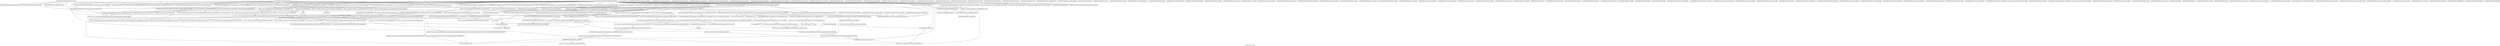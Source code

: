 digraph "Call graph: fix_ave_atom.ll" {
	label="Call graph: fix_ave_atom.ll";

	Node0x559a9f5ec830 [shape=record,label="{_ZN9LAMMPS_NS10FixAveAtomC2EPNS_6LAMMPSEiPPc}"];
	Node0x559a9f5ec830 -> Node0x559a9f5e7a50;
	Node0x559a9f5ec830 -> Node0x559a9f5e0750;
	Node0x559a9f5ec830 -> Node0x559a9f5ddf90;
	Node0x559a9f5ec830 -> Node0x559a9f53dee0;
	Node0x559a9f5ec830 -> Node0x559a9f550ae0;
	Node0x559a9f5ec830 -> Node0x559a9f54fc90;
	Node0x559a9f5ec830 -> Node0x559a9f6523b0;
	Node0x559a9f5ec830 -> Node0x559a9f62e0c0;
	Node0x559a9f5ec830 -> Node0x559a9f602040;
	Node0x559a9f5ec830 -> Node0x559a9f54cdb0;
	Node0x559a9f5ec830 -> Node0x559a9f54b4b0;
	Node0x559a9f5ec830 -> Node0x559a9f55cfb0;
	Node0x559a9f5ec830 -> Node0x559a9f5487b0;
	Node0x559a9f5ec830 -> Node0x559a9f545140;
	Node0x559a9f5ec830 -> Node0x559a9f54db60;
	Node0x559a9f5ec830 -> Node0x559a9f5a03c0;
	Node0x559a9f5ec830 -> Node0x559a9f52ccc0;
	Node0x559a9f5ec830 -> Node0x559a9f55dff0;
	Node0x559a9f5ec830 -> Node0x559a9f5b3120;
	Node0x559a9f5ec830 -> Node0x559a9f5ea430;
	Node0x559a9f5ec830 -> Node0x559a9f5d66c0;
	Node0x559a9f5ec830 -> Node0x559a9f632690;
	Node0x559a9f5ec830 -> Node0x559a9f52b730;
	Node0x559a9f5ec830 -> Node0x559a9f52e650;
	Node0x559a9f5ec830 -> Node0x559a9f52c820;
	Node0x559a9f5ec830 -> Node0x559a9f52cc30;
	Node0x559a9f5ec830 -> Node0x559a9f529a30;
	Node0x559a9f5ec830 -> Node0x559a9f52e200;
	Node0x559a9f5ec830 -> Node0x559a9f52e290;
	Node0x559a9f5ec830 -> Node0x559a9f4eb2d0;
	Node0x559a9f5ec830 -> Node0x559a9f5e07d0;
	Node0x559a9f5ec830 -> Node0x559a9f5e7ad0;
	Node0x559a9f5ec830 -> Node0x559a9f63ea50;
	Node0x559a9f5ec830 -> Node0x559a9f52b7a0;
	Node0x559a9f5ec830 -> Node0x559a9f5db850;
	Node0x559a9f5ec830 -> Node0x559a9f562280;
	Node0x559a9f5ec830 -> Node0x559a9f52e6e0;
	Node0x559a9f5ec830 -> Node0x559a9f52c530;
	Node0x559a9f5ec830 -> Node0x559a9f5fb2c0;
	Node0x559a9f5ec830 -> Node0x559a9f5a0330;
	Node0x559a9f5ec830 -> Node0x559a9f52c4c0;
	Node0x559a9f5ec830 -> Node0x559a9f5d6630;
	Node0x559a9f5ec830 -> Node0x559a9f5fb560;
	Node0x559a9f5ec830 -> Node0x559a9f52c360;
	Node0x559a9f632690 [shape=record,label="{_ZNSt7__cxx1112basic_stringIcSt11char_traitsIcESaIcEEaSEPKc}"];
	Node0x559a9f52b730 [shape=record,label="{strcmp}"];
	Node0x559a9f52b7a0 [shape=record,label="{_ZN9LAMMPS_NS7ArgInfoC1ERKNSt7__cxx1112basic_stringIcSt11char_traitsIcESaIcEEEi}"];
	Node0x559a9f52e6e0 [shape=record,label="{_ZNK9LAMMPS_NS7ArgInfo8get_typeEv}"];
	Node0x559a9f52c530 [shape=record,label="{_ZNK9LAMMPS_NS7ArgInfo10get_index1Ev}"];
	Node0x559a9f5fb2c0 [shape=record,label="{_ZNK9LAMMPS_NS7ArgInfo8get_nameEv}"];
	Node0x559a9f5fb2c0 -> Node0x559a9f52c820;
	Node0x559a9f52c4c0 [shape=record,label="{_ZNK9LAMMPS_NS7ArgInfo7get_dimEv}"];
	Node0x559a9f52c360 [shape=record,label="{_ZN9LAMMPS_NS5Error3allIJRPcEEEvRKNSt7__cxx1112basic_stringIcSt11char_traitsIcESaIcEEEiSB_DpOT_}"];
	Node0x559a9f52c360 -> Node0x559a9f567ca0;
	Node0x559a9f52c360 -> Node0x559a9f5693e0;
	Node0x559a9f52c360 -> Node0x559a9f56a590;
	Node0x559a9f5e7a50 [shape=record,label="{_ZN9LAMMPS_NS3FixC2EPNS_6LAMMPSEiPPc}"];
	Node0x559a9f5e0750 [shape=record,label="{_ZNSt6vectorIN9LAMMPS_NS10FixAveAtom7value_tESaIS2_EEC2Ev}"];
	Node0x559a9f5e0750 -> Node0x559a9f552a90;
	Node0x559a9f6523b0 [shape=record,label="{_ZN9LAMMPS_NS5utils16missing_cmd_argsERKNSt7__cxx1112basic_stringIcSt11char_traitsIcESaIcEEEiS8_PNS_5ErrorE}"];
	Node0x559a9f5ddf90 [shape=record,label="{_ZNSaIcEC1Ev}"];
	Node0x559a9f58eff0 [shape=record,label="{_ZdlPv}"];
	Node0x559a9f53dee0 [shape=record,label="{_ZNSt7__cxx1112basic_stringIcSt11char_traitsIcESaIcEEC2IS3_EEPKcRKS3_}"];
	Node0x559a9f53dee0 -> Node0x559a9f555ff0;
	Node0x559a9f53dee0 -> Node0x559a9f558080;
	Node0x559a9f53dee0 -> Node0x559a9f55a000;
	Node0x559a9f53dee0 -> Node0x559a9f55b630;
	Node0x559a9f53dee0 -> Node0x559a9f55d550;
	Node0x559a9f55e6d0 [shape=record,label="{__gxx_personality_v0}"];
	Node0x559a9f62e0c0 [shape=record,label="{_ZNSt7__cxx1112basic_stringIcSt11char_traitsIcESaIcEED1Ev}"];
	Node0x559a9f602040 [shape=record,label="{_ZNSaIcED1Ev}"];
	Node0x559a9f5a03c0 [shape=record,label="{_ZN9LAMMPS_NS5utils8inumericEPKciS2_bPNS_6LAMMPSE}"];
	Node0x559a9f5b3120 [shape=record,label="{_ZN9LAMMPS_NS5utils11expand_argsEPKciiPPciRS4_PNS_6LAMMPSE}"];
	Node0x559a9f5ea430 [shape=record,label="{_ZNSt6vectorIN9LAMMPS_NS10FixAveAtom7value_tESaIS2_EE5clearEv}"];
	Node0x559a9f5ea430 -> Node0x559a9f561620;
	Node0x559a9f5d66c0 [shape=record,label="{_ZN9LAMMPS_NS10FixAveAtom7value_tC2Ev}"];
	Node0x559a9f5d66c0 -> Node0x559a9f563310;
	Node0x559a9f59b080 [shape=record,label="{_ZN9LAMMPS_NS10FixAveAtom12memory_usageEv}"];
	Node0x559a9f59b080 -> Node0x559a9f55cfb0;
	Node0x559a9f57c6c0 [shape=record,label="{_ZN9LAMMPS_NS6Memory4growIdEEPPT_RS4_iiPKc}"];
	Node0x559a9f57c6c0 -> Node0x559a9f59b840;
	Node0x559a9f57c6c0 -> Node0x559a9f59c5f0;
	Node0x559a9f596eb0 [shape=record,label="{_ZN9LAMMPS_NS6Modify17clearstep_computeEv}"];
	Node0x559a9f5979f0 [shape=record,label="{_ZN9LAMMPS_NS8Variable12compute_atomEiiPdii}"];
	Node0x559a9f598a80 [shape=record,label="{_ZN9LAMMPS_NS6Modify15addstep_computeEl}"];
	Node0x559a9f5fb560 [shape=record,label="{_ZN9LAMMPS_NS7ArgInfoD2Ev}"];
	Node0x559a9f5fb560 -> Node0x559a9f62e0c0;
	Node0x559a9f5d6630 [shape=record,label="{_ZNSt6vectorIN9LAMMPS_NS10FixAveAtom7value_tESaIS2_EE9push_backERKS2_}"];
	Node0x559a9f5d6630 -> Node0x559a9f56b900;
	Node0x559a9f5d6630 -> Node0x559a9f4eb2d0;
	Node0x559a9f5d6630 -> Node0x559a9f56c370;
	Node0x559a9f5a0330 [shape=record,label="{_ZN9LAMMPS_NS10FixAveAtom7value_tD2Ev}"];
	Node0x559a9f5a0330 -> Node0x559a9f62e0c0;
	Node0x559a9f56c370 [shape=record,label="{_ZNSt6vectorIN9LAMMPS_NS10FixAveAtom7value_tESaIS2_EE17_M_realloc_insertIJRKS2_EEEvN9__gnu_cxx17__normal_iteratorIPS2_S4_EEDpOT_}"];
	Node0x559a9f56c370 -> Node0x559a9f676280;
	Node0x559a9f56c370 -> Node0x559a9f5e07d0;
	Node0x559a9f56c370 -> Node0x559a9f676330;
	Node0x559a9f56c370 -> Node0x559a9f676460;
	Node0x559a9f56c370 -> Node0x559a9f56b900;
	Node0x559a9f56c370 -> Node0x559a9f573320;
	Node0x559a9f56c370 -> Node0x559a9f57e2a0;
	Node0x559a9f56c370 -> Node0x559a9f6764e0;
	Node0x559a9f56c370 -> Node0x559a9f583c80;
	Node0x559a9f56c370 -> Node0x559a9f63d4d0;
	Node0x559a9f56c370 -> Node0x559a9f6759a0;
	Node0x559a9f56c370 -> Node0x559a9f5892f0;
	Node0x559a9f56c370 -> Node0x559a9f6767f0;
	Node0x559a9f56c370 -> Node0x559a9f675a20;
	Node0x559a9f56c370 -> Node0x559a9f580b70;
	Node0x559a9f562280 [shape=record,label="{_ZdaPv}"];
	Node0x559a9f5db850 [shape=record,label="{_ZN9LAMMPS_NS6Memory5sfreeEPv}"];
	Node0x559a9f63ea50 [shape=record,label="{_ZN9LAMMPS_NS5Error3allIJRiEEEvRKNSt7__cxx1112basic_stringIcSt11char_traitsIcESaIcEEEiSA_DpOT_}"];
	Node0x559a9f63ea50 -> Node0x559a9f567ca0;
	Node0x559a9f63ea50 -> Node0x559a9f56f930;
	Node0x559a9f63ea50 -> Node0x559a9f56a590;
	Node0x559a9f5e7ad0 [shape=record,label="{_ZN9LAMMPS_NS5Error3allERKNSt7__cxx1112basic_stringIcSt11char_traitsIcESaIcEEEiS8_}"];
	Node0x559a9f5e07d0 [shape=record,label="{_ZNSt6vectorIN9LAMMPS_NS10FixAveAtom7value_tESaIS2_EE5beginEv}"];
	Node0x559a9f5e07d0 -> Node0x559a9f5710a0;
	Node0x559a9f4eb2d0 [shape=record,label="{_ZNSt6vectorIN9LAMMPS_NS10FixAveAtom7value_tESaIS2_EE3endEv}"];
	Node0x559a9f4eb2d0 -> Node0x559a9f5710a0;
	Node0x559a9f52e290 [shape=record,label="{_ZN9__gnu_cxxneIPN9LAMMPS_NS10FixAveAtom7value_tESt6vectorIS3_SaIS3_EEEEbRKNS_17__normal_iteratorIT_T0_EESD_}"];
	Node0x559a9f52e290 -> Node0x559a9f573320;
	Node0x559a9f52e200 [shape=record,label="{_ZNK9__gnu_cxx17__normal_iteratorIPN9LAMMPS_NS10FixAveAtom7value_tESt6vectorIS3_SaIS3_EEEdeEv}"];
	Node0x559a9f529a30 [shape=record,label="{_ZNK9LAMMPS_NS6Modify17get_compute_by_idERKNSt7__cxx1112basic_stringIcSt11char_traitsIcESaIcEEE}"];
	Node0x559a9f52ccc0 [shape=record,label="{_ZN9LAMMPS_NS5Error3allIJRNSt7__cxx1112basic_stringIcSt11char_traitsIcESaIcEEEEEEvRKS7_iSA_DpOT_}"];
	Node0x559a9f52ccc0 -> Node0x559a9f567ca0;
	Node0x559a9f52ccc0 -> Node0x559a9f577be0;
	Node0x559a9f52ccc0 -> Node0x559a9f56a590;
	Node0x559a9f52cc30 [shape=record,label="{_ZNK9LAMMPS_NS6Modify13get_fix_by_idERKNSt7__cxx1112basic_stringIcSt11char_traitsIcESaIcEEE}"];
	Node0x559a9f52e650 [shape=record,label="{_ZN9LAMMPS_NS8Variable4findEPKc}"];
	Node0x559a9f52c820 [shape=record,label="{_ZNKSt7__cxx1112basic_stringIcSt11char_traitsIcESaIcEE5c_strEv}"];
	Node0x559a9f55dff0 [shape=record,label="{_ZN9LAMMPS_NS8Variable9atomstyleEi}"];
	Node0x559a9f54db60 [shape=record,label="{_ZN9__gnu_cxx17__normal_iteratorIPN9LAMMPS_NS10FixAveAtom7value_tESt6vectorIS3_SaIS3_EEEppEv}"];
	Node0x559a9f55cfb0 [shape=record,label="{_ZNKSt6vectorIN9LAMMPS_NS10FixAveAtom7value_tESaIS2_EE4sizeEv}"];
	Node0x559a9f545140 [shape=record,label="{_ZN9LAMMPS_NS10FixAveAtom11grow_arraysEi}"];
	Node0x559a9f545140 -> Node0x559a9f55cfb0;
	Node0x559a9f545140 -> Node0x559a9f57c6c0;
	Node0x559a9f5487b0 [shape=record,label="{_ZN9LAMMPS_NS4Atom12add_callbackEi}"];
	Node0x559a9f54b4b0 [shape=record,label="{_ZN9LAMMPS_NS10FixAveAtom9nextvalidEv}"];
	Node0x559a9f54cdb0 [shape=record,label="{_ZN9LAMMPS_NS6Modify19addstep_compute_allEl}"];
	Node0x559a9f54fc90 [shape=record,label="{_ZNSt6vectorIN9LAMMPS_NS10FixAveAtom7value_tESaIS2_EED2Ev}"];
	Node0x559a9f54fc90 -> Node0x559a9f57e2a0;
	Node0x559a9f54fc90 -> Node0x559a9f580b70;
	Node0x559a9f54fc90 -> Node0x559a9f581f50;
	Node0x559a9f54fc90 -> Node0x559a9f583c80;
	Node0x559a9f550ae0 [shape=record,label="{_ZN9LAMMPS_NS3FixD2Ev}"];
	Node0x559a9f584450 [shape=record,label="{_ZN9LAMMPS_NS10FixAveAtomD2Ev}"];
	Node0x559a9f584450 -> Node0x559a9f5863b0;
	Node0x559a9f584450 -> Node0x559a9f587b60;
	Node0x559a9f584450 -> Node0x559a9f54fc90;
	Node0x559a9f584450 -> Node0x559a9f550ae0;
	Node0x559a9f584450 -> Node0x559a9f583c80;
	Node0x559a9f5863b0 [shape=record,label="{_ZN9LAMMPS_NS4Atom15delete_callbackEPKci}"];
	Node0x559a9f583c80 [shape=record,label="{__clang_call_terminate}"];
	Node0x559a9f583c80 -> Node0x559a9f5892f0;
	Node0x559a9f583c80 -> Node0x559a9f58ba70;
	Node0x559a9f5892f0 [shape=record,label="{__cxa_begin_catch}"];
	Node0x559a9f58ba70 [shape=record,label="{_ZSt9terminatev}"];
	Node0x559a9f587b60 [shape=record,label="{_ZN9LAMMPS_NS6Memory7destroyIdEEvRPPT_}"];
	Node0x559a9f587b60 -> Node0x559a9f5db850;
	Node0x559a9f58e7b0 [shape=record,label="{_ZN9LAMMPS_NS10FixAveAtomD0Ev}"];
	Node0x559a9f58e7b0 -> Node0x559a9f58eff0;
	Node0x559a9f62e330 [shape=record,label="{_ZN9LAMMPS_NS3Fix23write_data_section_sizeEiRiS1_}"];
	Node0x559a9f591150 [shape=record,label="{_ZN9LAMMPS_NS10FixAveAtom7setmaskEv}"];
	Node0x559a9f591990 [shape=record,label="{_ZN9LAMMPS_NS10FixAveAtom4initEv}"];
	Node0x559a9f591990 -> Node0x559a9f5e07d0;
	Node0x559a9f591990 -> Node0x559a9f4eb2d0;
	Node0x559a9f591990 -> Node0x559a9f52e290;
	Node0x559a9f591990 -> Node0x559a9f52e200;
	Node0x559a9f591990 -> Node0x559a9f529a30;
	Node0x559a9f591990 -> Node0x559a9f5ddf90;
	Node0x559a9f591990 -> Node0x559a9f53dee0;
	Node0x559a9f591990 -> Node0x559a9f54cdb0;
	Node0x559a9f591990 -> Node0x559a9f54b4b0;
	Node0x559a9f591990 -> Node0x559a9f52ccc0;
	Node0x559a9f591990 -> Node0x559a9f62e0c0;
	Node0x559a9f591990 -> Node0x559a9f602040;
	Node0x559a9f591990 -> Node0x559a9f54db60;
	Node0x559a9f591990 -> Node0x559a9f52e650;
	Node0x559a9f591990 -> Node0x559a9f52c820;
	Node0x559a9f591990 -> Node0x559a9f52cc30;
	Node0x559a9f593e10 [shape=record,label="{_ZN9LAMMPS_NS10FixAveAtom5setupEi}"];
	Node0x559a9f594d90 [shape=record,label="{_ZN9LAMMPS_NS10FixAveAtom11end_of_stepEv}"];
	Node0x559a9f594d90 -> Node0x559a9f55cfb0;
	Node0x559a9f594d90 -> Node0x559a9f596eb0;
	Node0x559a9f594d90 -> Node0x559a9f5e07d0;
	Node0x559a9f594d90 -> Node0x559a9f4eb2d0;
	Node0x559a9f594d90 -> Node0x559a9f52e290;
	Node0x559a9f594d90 -> Node0x559a9f52e200;
	Node0x559a9f594d90 -> Node0x559a9f598a80;
	Node0x559a9f594d90 -> Node0x559a9f5979f0;
	Node0x559a9f594d90 -> Node0x559a9f54db60;
	Node0x559a9f5710a0 [shape=record,label="{_ZN9__gnu_cxx17__normal_iteratorIPN9LAMMPS_NS10FixAveAtom7value_tESt6vectorIS3_SaIS3_EEEC2ERKS4_}"];
	Node0x559a9f577be0 [shape=record,label="{_ZN3fmt6v9_lmp16make_format_argsINS0_20basic_format_contextINS0_8appenderEcEEJRNSt7__cxx1112basic_stringIcSt11char_traitsIcESaIcEEEEEENS0_16format_arg_storeIT_JDpNSt9remove_cvINSt16remove_referenceIT0_E4typeEE4typeEEEEDpOSG_}"];
	Node0x559a9f577be0 -> Node0x559a9f65af90;
	Node0x559a9f577be0 -> Node0x559a9f6760f0;
	Node0x559a9f577be0 -> Node0x559a9f65da70;
	Node0x559a9f577be0 -> Node0x559a9f5a9190;
	Node0x559a9f65af90 [shape=record,label="{_ZN3fmt6v9_lmp6detail14to_string_viewIcSt11char_traitsIcESaIcEEENS0_17basic_string_viewIT_EERKNSt7__cxx1112basic_stringIS7_T0_T1_EE}"];
	Node0x559a9f65af90 -> Node0x559a9f567ca0;
	Node0x559a9f65da70 [shape=record,label="{_ZNK3fmt6v9_lmp17basic_string_viewIcE4dataEv}"];
	Node0x559a9f5a9190 [shape=record,label="{_ZNK3fmt6v9_lmp17basic_string_viewIcE4sizeEv}"];
	Node0x559a9f59b840 [shape=record,label="{_ZN9LAMMPS_NS6Memory6createIdEEPPT_RS4_iiPKc}"];
	Node0x559a9f59b840 -> Node0x559a9f599ac0;
	Node0x559a9f59c5f0 [shape=record,label="{_ZN9LAMMPS_NS6Memory8sreallocEPvlPKc}"];
	Node0x559a9f599ac0 [shape=record,label="{_ZN9LAMMPS_NS6Memory7smallocElPKc}"];
	Node0x559a9f59dc30 [shape=record,label="{_ZN9LAMMPS_NS10FixAveAtom11copy_arraysEiii}"];
	Node0x559a9f59dc30 -> Node0x559a9f55cfb0;
	Node0x559a9f5a1500 [shape=record,label="{_ZN9LAMMPS_NS10FixAveAtom13pack_exchangeEiPd}"];
	Node0x559a9f5a1500 -> Node0x559a9f55cfb0;
	Node0x559a9f5a1ee0 [shape=record,label="{_ZN9LAMMPS_NS10FixAveAtom15unpack_exchangeEiPd}"];
	Node0x559a9f5a1ee0 -> Node0x559a9f55cfb0;
	Node0x559a9f552260 [shape=record,label="{_ZN9LAMMPS_NS3Fix16post_constructorEv}"];
	Node0x559a9f635230 [shape=record,label="{_ZN9LAMMPS_NS3Fix9init_listEiPNS_9NeighListE}"];
	Node0x559a9f5a5ff0 [shape=record,label="{_ZN9LAMMPS_NS3Fix18setup_pre_exchangeEv}"];
	Node0x559a9f5a82f0 [shape=record,label="{_ZN9LAMMPS_NS3Fix18setup_pre_neighborEv}"];
	Node0x559a9f5aa8b0 [shape=record,label="{_ZN9LAMMPS_NS3Fix19setup_post_neighborEv}"];
	Node0x559a9f561c60 [shape=record,label="{_ZN9LAMMPS_NS3Fix15setup_pre_forceEi}"];
	Node0x559a9f64a690 [shape=record,label="{_ZN9LAMMPS_NS3Fix17setup_pre_reverseEii}"];
	Node0x559a9f5af380 [shape=record,label="{_ZN9LAMMPS_NS3Fix9min_setupEi}"];
	Node0x559a9f5b08f0 [shape=record,label="{_ZN9LAMMPS_NS3Fix17initial_integrateEi}"];
	Node0x559a9f570bd0 [shape=record,label="{_ZN9LAMMPS_NS3Fix14post_integrateEv}"];
	Node0x559a9f570fb0 [shape=record,label="{_ZN9LAMMPS_NS3Fix12pre_exchangeEv}"];
	Node0x559a9f5b3670 [shape=record,label="{_ZN9LAMMPS_NS3Fix12pre_neighborEv}"];
	Node0x559a9f5b3da0 [shape=record,label="{_ZN9LAMMPS_NS3Fix13post_neighborEv}"];
	Node0x559a9f63c240 [shape=record,label="{_ZN9LAMMPS_NS3Fix9pre_forceEi}"];
	Node0x559a9f5b5e70 [shape=record,label="{_ZN9LAMMPS_NS3Fix11pre_reverseEii}"];
	Node0x559a9f5b77b0 [shape=record,label="{_ZN9LAMMPS_NS3Fix10post_forceEi}"];
	Node0x559a9f5b7830 [shape=record,label="{_ZN9LAMMPS_NS3Fix15final_integrateEv}"];
	Node0x559a9f5b8be0 [shape=record,label="{_ZN9LAMMPS_NS3Fix15fused_integrateEi}"];
	Node0x559a9f5ba870 [shape=record,label="{_ZN9LAMMPS_NS3Fix8post_runEv}"];
	Node0x559a9f5be170 [shape=record,label="{_ZN9LAMMPS_NS3Fix13write_restartEP8_IO_FILE}"];
	Node0x559a9f5be210 [shape=record,label="{_ZN9LAMMPS_NS3Fix18write_restart_fileEPKc}"];
	Node0x559a9f5bf130 [shape=record,label="{_ZN9LAMMPS_NS3Fix7restartEPc}"];
	Node0x559a9f5c0170 [shape=record,label="{_ZN9LAMMPS_NS3Fix10set_arraysEi}"];
	Node0x559a9f5c0c60 [shape=record,label="{_ZN9LAMMPS_NS3Fix13update_arraysEii}"];
	Node0x559a9f5c0fe0 [shape=record,label="{_ZN9LAMMPS_NS3Fix12set_moleculeEiiiPdS1_S1_}"];
	Node0x559a9f5c1530 [shape=record,label="{_ZN9LAMMPS_NS3Fix11clear_bonusEv}"];
	Node0x559a9f5c2160 [shape=record,label="{_ZN9LAMMPS_NS3Fix11pack_borderEiPiPd}"];
	Node0x559a9f5c2de0 [shape=record,label="{_ZN9LAMMPS_NS3Fix13unpack_borderEiiPd}"];
	Node0x559a9f638550 [shape=record,label="{_ZN9LAMMPS_NS3Fix12pack_restartEiPd}"];
	Node0x559a9f5c5ab0 [shape=record,label="{_ZN9LAMMPS_NS3Fix14unpack_restartEii}"];
	Node0x559a9f5c6690 [shape=record,label="{_ZN9LAMMPS_NS3Fix12size_restartEi}"];
	Node0x559a9f5c75b0 [shape=record,label="{_ZN9LAMMPS_NS3Fix15maxsize_restartEv}"];
	Node0x559a9f5c7f20 [shape=record,label="{_ZN9LAMMPS_NS3Fix21setup_pre_force_respaEii}"];
	Node0x559a9f5c9e60 [shape=record,label="{_ZN9LAMMPS_NS3Fix23initial_integrate_respaEiii}"];
	Node0x559a9f5cae10 [shape=record,label="{_ZN9LAMMPS_NS3Fix20post_integrate_respaEii}"];
	Node0x559a9f5cc110 [shape=record,label="{_ZN9LAMMPS_NS3Fix15pre_force_respaEiii}"];
	Node0x559a9f5cd860 [shape=record,label="{_ZN9LAMMPS_NS3Fix16post_force_respaEiii}"];
	Node0x559a9f5d03b0 [shape=record,label="{_ZN9LAMMPS_NS3Fix21final_integrate_respaEii}"];
	Node0x559a9f5d1700 [shape=record,label="{_ZN9LAMMPS_NS3Fix16min_pre_exchangeEv}"];
	Node0x559a9f5d2290 [shape=record,label="{_ZN9LAMMPS_NS3Fix16min_pre_neighborEv}"];
	Node0x559a9f5d6f90 [shape=record,label="{_ZN9LAMMPS_NS3Fix17min_post_neighborEv}"];
	Node0x559a9f5d8330 [shape=record,label="{_ZN9LAMMPS_NS3Fix13min_pre_forceEi}"];
	Node0x559a9f5e2140 [shape=record,label="{_ZN9LAMMPS_NS3Fix15min_pre_reverseEii}"];
	Node0x559a9f5efb90 [shape=record,label="{_ZN9LAMMPS_NS3Fix14min_post_forceEi}"];
	Node0x559a9f5f38f0 [shape=record,label="{_ZN9LAMMPS_NS3Fix10min_energyEPd}"];
	Node0x559a9f5f4b10 [shape=record,label="{_ZN9LAMMPS_NS3Fix9min_storeEv}"];
	Node0x559a9f5f5a50 [shape=record,label="{_ZN9LAMMPS_NS3Fix14min_clearstoreEv}"];
	Node0x559a9f5f7500 [shape=record,label="{_ZN9LAMMPS_NS3Fix13min_pushstoreEv}"];
	Node0x559a9f5fa3a0 [shape=record,label="{_ZN9LAMMPS_NS3Fix12min_popstoreEv}"];
	Node0x559a9f5fe390 [shape=record,label="{_ZN9LAMMPS_NS3Fix13min_reset_refEv}"];
	Node0x559a9f6001a0 [shape=record,label="{_ZN9LAMMPS_NS3Fix8min_stepEdPd}"];
	Node0x559a9f604240 [shape=record,label="{_ZN9LAMMPS_NS3Fix9max_alphaEPd}"];
	Node0x559a9f6066c0 [shape=record,label="{_ZN9LAMMPS_NS3Fix7min_dofEv}"];
	Node0x559a9f607fe0 [shape=record,label="{_ZN9LAMMPS_NS3Fix17pack_forward_commEiPiPdiS1_}"];
	Node0x559a9f608c70 [shape=record,label="{_ZN9LAMMPS_NS3Fix19unpack_forward_commEiiPd}"];
	Node0x559a9f60a910 [shape=record,label="{_ZN9LAMMPS_NS3Fix22pack_reverse_comm_sizeEii}"];
	Node0x559a9f60ba80 [shape=record,label="{_ZN9LAMMPS_NS3Fix17pack_reverse_commEiiPd}"];
	Node0x559a9f60ca80 [shape=record,label="{_ZN9LAMMPS_NS3Fix19unpack_reverse_commEiPiPd}"];
	Node0x559a9f60d5c0 [shape=record,label="{_ZN9LAMMPS_NS3Fix10reset_gridEv}"];
	Node0x559a9f60e2d0 [shape=record,label="{_ZN9LAMMPS_NS3Fix17pack_forward_gridEiPviPi}"];
	Node0x559a9f60f1e0 [shape=record,label="{_ZN9LAMMPS_NS3Fix19unpack_forward_gridEiPviPi}"];
	Node0x559a9f610270 [shape=record,label="{_ZN9LAMMPS_NS3Fix17pack_reverse_gridEiPviPi}"];
	Node0x559a9f611500 [shape=record,label="{_ZN9LAMMPS_NS3Fix19unpack_reverse_gridEiPviPi}"];
	Node0x559a9f6125d0 [shape=record,label="{_ZN9LAMMPS_NS3Fix15pack_remap_gridEiPviPi}"];
	Node0x559a9f6135d0 [shape=record,label="{_ZN9LAMMPS_NS3Fix17unpack_remap_gridEiPviPi}"];
	Node0x559a9f615340 [shape=record,label="{_ZN9LAMMPS_NS3Fix16unpack_read_gridEiPc}"];
	Node0x559a9f616060 [shape=record,label="{_ZN9LAMMPS_NS3Fix15pack_write_gridEiPv}"];
	Node0x559a9f618320 [shape=record,label="{_ZN9LAMMPS_NS3Fix17unpack_write_gridEiPvPi}"];
	Node0x559a9f61c430 [shape=record,label="{_ZN9LAMMPS_NS3Fix16get_grid_by_nameERKNSt7__cxx1112basic_stringIcSt11char_traitsIcESaIcEEERi}"];
	Node0x559a9f61db80 [shape=record,label="{_ZN9LAMMPS_NS3Fix17get_grid_by_indexEi}"];
	Node0x559a9f61f940 [shape=record,label="{_ZN9LAMMPS_NS3Fix20get_griddata_by_nameEiRKNSt7__cxx1112basic_stringIcSt11char_traitsIcESaIcEEERi}"];
	Node0x559a9f620cb0 [shape=record,label="{_ZN9LAMMPS_NS3Fix21get_griddata_by_indexEi}"];
	Node0x559a9f621aa0 [shape=record,label="{_ZN9LAMMPS_NS3Fix14compute_scalarEv}"];
	Node0x559a9f622b40 [shape=record,label="{_ZN9LAMMPS_NS3Fix14compute_vectorEi}"];
	Node0x559a9f6239a0 [shape=record,label="{_ZN9LAMMPS_NS3Fix13compute_arrayEii}"];
	Node0x559a9f624820 [shape=record,label="{_ZN9LAMMPS_NS3Fix3dofEi}"];
	Node0x559a9f6254f0 [shape=record,label="{_ZN9LAMMPS_NS3Fix6deformEi}"];
	Node0x559a9f626470 [shape=record,label="{_ZN9LAMMPS_NS3Fix12reset_targetEd}"];
	Node0x559a9f6274b0 [shape=record,label="{_ZN9LAMMPS_NS3Fix8reset_dtEv}"];
	Node0x559a9f629730 [shape=record,label="{_ZN9LAMMPS_NS3Fix16read_data_headerEPc}"];
	Node0x559a9f62a560 [shape=record,label="{_ZN9LAMMPS_NS3Fix17read_data_sectionEPciS1_i}"];
	Node0x559a9f62c7f0 [shape=record,label="{_ZN9LAMMPS_NS3Fix20read_data_skip_linesEPc}"];
	Node0x559a9f598f60 [shape=record,label="{_ZN9LAMMPS_NS3Fix17write_data_headerEP8_IO_FILEi}"];
	Node0x559a9f62e990 [shape=record,label="{_ZN9LAMMPS_NS3Fix23write_data_section_packEiPPd}"];
	Node0x559a9f62ff90 [shape=record,label="{_ZN9LAMMPS_NS3Fix26write_data_section_keywordEiP8_IO_FILE}"];
	Node0x559a9f630080 [shape=record,label="{_ZN9LAMMPS_NS3Fix18write_data_sectionEiP8_IO_FILEiPPdi}"];
	Node0x559a9f632110 [shape=record,label="{_ZN9LAMMPS_NS3Fix13zero_momentumEv}"];
	Node0x559a9f6325b0 [shape=record,label="{_ZN9LAMMPS_NS3Fix13zero_rotationEv}"];
	Node0x559a9f632dc0 [shape=record,label="{_ZN9LAMMPS_NS3Fix15rebuild_specialEv}"];
	Node0x559a9f6339d0 [shape=record,label="{_ZN9LAMMPS_NS3Fix5imageERPiRPPd}"];
	Node0x559a9f634680 [shape=record,label="{_ZN9LAMMPS_NS3Fix12modify_paramEiPPc}"];
	Node0x559a9f635b20 [shape=record,label="{_ZN9LAMMPS_NS3Fix7extractEPKcRi}"];
	Node0x559a9f552a90 [shape=record,label="{_ZNSt12_Vector_baseIN9LAMMPS_NS10FixAveAtom7value_tESaIS2_EEC2Ev}"];
	Node0x559a9f552a90 -> Node0x559a9f636c50;
	Node0x559a9f636c50 [shape=record,label="{_ZNSt12_Vector_baseIN9LAMMPS_NS10FixAveAtom7value_tESaIS2_EE12_Vector_implC2Ev}"];
	Node0x559a9f636c50 -> Node0x559a9f59a3f0;
	Node0x559a9f636c50 -> Node0x559a9f6391f0;
	Node0x559a9f59a3f0 [shape=record,label="{_ZNSaIN9LAMMPS_NS10FixAveAtom7value_tEEC2Ev}"];
	Node0x559a9f59a3f0 -> Node0x559a9f6394b0;
	Node0x559a9f6391f0 [shape=record,label="{_ZNSt12_Vector_baseIN9LAMMPS_NS10FixAveAtom7value_tESaIS2_EE17_Vector_impl_dataC2Ev}"];
	Node0x559a9f6394b0 [shape=record,label="{_ZN9__gnu_cxx13new_allocatorIN9LAMMPS_NS10FixAveAtom7value_tEEC2Ev}"];
	Node0x559a9f563310 [shape=record,label="{_ZNSt7__cxx1112basic_stringIcSt11char_traitsIcESaIcEEC1Ev}"];
	Node0x559a9f63b330 [shape=record,label="{_ZN9LAMMPS_NS7ArgInfoD0Ev}"];
	Node0x559a9f63b330 -> Node0x559a9f5fb560;
	Node0x559a9f63b330 -> Node0x559a9f58eff0;
	Node0x559a9f580b70 [shape=record,label="{_ZSt8_DestroyIPN9LAMMPS_NS10FixAveAtom7value_tES2_EvT_S4_RSaIT0_E}"];
	Node0x559a9f580b70 -> Node0x559a9f63c5d0;
	Node0x559a9f57e2a0 [shape=record,label="{_ZNSt12_Vector_baseIN9LAMMPS_NS10FixAveAtom7value_tESaIS2_EE19_M_get_Tp_allocatorEv}"];
	Node0x559a9f581f50 [shape=record,label="{_ZNSt12_Vector_baseIN9LAMMPS_NS10FixAveAtom7value_tESaIS2_EED2Ev}"];
	Node0x559a9f581f50 -> Node0x559a9f63d4d0;
	Node0x559a9f581f50 -> Node0x559a9f63e960;
	Node0x559a9f581f50 -> Node0x559a9f583c80;
	Node0x559a9f63c5d0 [shape=record,label="{_ZSt8_DestroyIPN9LAMMPS_NS10FixAveAtom7value_tEEvT_S4_}"];
	Node0x559a9f63c5d0 -> Node0x559a9f63f1c0;
	Node0x559a9f63f1c0 [shape=record,label="{_ZNSt12_Destroy_auxILb0EE9__destroyIPN9LAMMPS_NS10FixAveAtom7value_tEEEvT_S6_}"];
	Node0x559a9f63f1c0 -> Node0x559a9f63c720;
	Node0x559a9f63c720 [shape=record,label="{_ZSt8_DestroyIN9LAMMPS_NS10FixAveAtom7value_tEEvPT_}"];
	Node0x559a9f63c720 -> Node0x559a9f5a0330;
	Node0x559a9f63d4d0 [shape=record,label="{_ZNSt12_Vector_baseIN9LAMMPS_NS10FixAveAtom7value_tESaIS2_EE13_M_deallocateEPS2_m}"];
	Node0x559a9f63d4d0 -> Node0x559a9f642440;
	Node0x559a9f63e960 [shape=record,label="{_ZNSt12_Vector_baseIN9LAMMPS_NS10FixAveAtom7value_tESaIS2_EE12_Vector_implD2Ev}"];
	Node0x559a9f63e960 -> Node0x559a9f6443d0;
	Node0x559a9f642440 [shape=record,label="{_ZNSt16allocator_traitsISaIN9LAMMPS_NS10FixAveAtom7value_tEEE10deallocateERS3_PS2_m}"];
	Node0x559a9f642440 -> Node0x559a9f645730;
	Node0x559a9f645730 [shape=record,label="{_ZN9__gnu_cxx13new_allocatorIN9LAMMPS_NS10FixAveAtom7value_tEE10deallocateEPS3_m}"];
	Node0x559a9f645730 -> Node0x559a9f58eff0;
	Node0x559a9f6443d0 [shape=record,label="{_ZNSaIN9LAMMPS_NS10FixAveAtom7value_tEED2Ev}"];
	Node0x559a9f6443d0 -> Node0x559a9f645640;
	Node0x559a9f645640 [shape=record,label="{_ZN9__gnu_cxx13new_allocatorIN9LAMMPS_NS10FixAveAtom7value_tEED2Ev}"];
	Node0x559a9f555ff0 [shape=record,label="{_ZNSt7__cxx1112basic_stringIcSt11char_traitsIcESaIcEE13_M_local_dataEv}"];
	Node0x559a9f558080 [shape=record,label="{_ZNSt7__cxx1112basic_stringIcSt11char_traitsIcESaIcEE12_Alloc_hiderC1EPcRKS3_}"];
	Node0x559a9f55b630 [shape=record,label="{_ZNSt7__cxx1112basic_stringIcSt11char_traitsIcESaIcEE12_M_constructIPKcEEvT_S8_}"];
	Node0x559a9f55b630 -> Node0x559a9f64b660;
	Node0x559a9f55a000 [shape=record,label="{_ZNSt11char_traitsIcE6lengthEPKc}"];
	Node0x559a9f55a000 -> Node0x559a9f64c570;
	Node0x559a9f55a000 -> Node0x559a9f64d220;
	Node0x559a9f55d550 [shape=record,label="{_ZNSt7__cxx1112basic_stringIcSt11char_traitsIcESaIcEE12_Alloc_hiderD2Ev}"];
	Node0x559a9f55d550 -> Node0x559a9f64d820;
	Node0x559a9f64b660 [shape=record,label="{_ZNSt7__cxx1112basic_stringIcSt11char_traitsIcESaIcEE16_M_construct_auxIPKcEEvT_S8_St12__false_type}"];
	Node0x559a9f64b660 -> Node0x559a9f64dd10;
	Node0x559a9f64dd10 [shape=record,label="{_ZNSt7__cxx1112basic_stringIcSt11char_traitsIcESaIcEE12_M_constructIPKcEEvT_S8_St20forward_iterator_tag}"];
	Node0x559a9f64dd10 -> Node0x559a9f64ede0;
	Node0x559a9f64dd10 -> Node0x559a9f64fe30;
	Node0x559a9f64dd10 -> Node0x559a9f6516d0;
	Node0x559a9f64dd10 -> Node0x559a9f652310;
	Node0x559a9f64dd10 -> Node0x559a9f652d80;
	Node0x559a9f64dd10 -> Node0x559a9f652fd0;
	Node0x559a9f64dd10 -> Node0x559a9f6535d0;
	Node0x559a9f64dd10 -> Node0x559a9f6548c0;
	Node0x559a9f64dd10 -> Node0x559a9f5892f0;
	Node0x559a9f64dd10 -> Node0x559a9f675920;
	Node0x559a9f64dd10 -> Node0x559a9f6759a0;
	Node0x559a9f64dd10 -> Node0x559a9f675a20;
	Node0x559a9f64dd10 -> Node0x559a9f675aa0;
	Node0x559a9f64dd10 -> Node0x559a9f583c80;
	Node0x559a9f64ede0 [shape=record,label="{_ZN9__gnu_cxx17__is_null_pointerIKcEEbPT_}"];
	Node0x559a9f64fe30 [shape=record,label="{_ZSt19__throw_logic_errorPKc}"];
	Node0x559a9f6516d0 [shape=record,label="{_ZSt8distanceIPKcENSt15iterator_traitsIT_E15difference_typeES3_S3_}"];
	Node0x559a9f6516d0 -> Node0x559a9f675b20;
	Node0x559a9f6516d0 -> Node0x559a9f675bd0;
	Node0x559a9f652d80 [shape=record,label="{_ZNSt7__cxx1112basic_stringIcSt11char_traitsIcESaIcEE7_M_dataEPc}"];
	Node0x559a9f652310 [shape=record,label="{_ZNSt7__cxx1112basic_stringIcSt11char_traitsIcESaIcEE9_M_createERmm}"];
	Node0x559a9f652fd0 [shape=record,label="{_ZNSt7__cxx1112basic_stringIcSt11char_traitsIcESaIcEE11_M_capacityEm}"];
	Node0x559a9f6548c0 [shape=record,label="{_ZNSt7__cxx1112basic_stringIcSt11char_traitsIcESaIcEE13_S_copy_charsEPcPKcS7_}"];
	Node0x559a9f6535d0 [shape=record,label="{_ZNKSt7__cxx1112basic_stringIcSt11char_traitsIcESaIcEE7_M_dataEv}"];
	Node0x559a9f675920 [shape=record,label="{_ZNSt7__cxx1112basic_stringIcSt11char_traitsIcESaIcEE10_M_disposeEv}"];
	Node0x559a9f6759a0 [shape=record,label="{__cxa_rethrow}"];
	Node0x559a9f675a20 [shape=record,label="{__cxa_end_catch}"];
	Node0x559a9f675aa0 [shape=record,label="{_ZNSt7__cxx1112basic_stringIcSt11char_traitsIcESaIcEE13_M_set_lengthEm}"];
	Node0x559a9f675bd0 [shape=record,label="{_ZSt10__distanceIPKcENSt15iterator_traitsIT_E15difference_typeES3_S3_St26random_access_iterator_tag}"];
	Node0x559a9f675b20 [shape=record,label="{_ZSt19__iterator_categoryIPKcENSt15iterator_traitsIT_E17iterator_categoryERKS3_}"];
	Node0x559a9f64c570 [shape=record,label="{_ZN9__gnu_cxx11char_traitsIcE6lengthEPKc}"];
	Node0x559a9f64c570 -> Node0x559a9f675dd0;
	Node0x559a9f64d220 [shape=record,label="{strlen}"];
	Node0x559a9f675dd0 [shape=record,label="{_ZN9__gnu_cxx11char_traitsIcE2eqERKcS3_}"];
	Node0x559a9f64d820 [shape=record,label="{_ZNSaIcED2Ev}"];
	Node0x559a9f561620 [shape=record,label="{_ZNSt6vectorIN9LAMMPS_NS10FixAveAtom7value_tESaIS2_EE15_M_erase_at_endEPS2_}"];
	Node0x559a9f561620 -> Node0x559a9f57e2a0;
	Node0x559a9f561620 -> Node0x559a9f580b70;
	Node0x559a9f561620 -> Node0x559a9f583c80;
	Node0x559a9f56a590 [shape=record,label="{_ZN9LAMMPS_NS5Error4_allERKNSt7__cxx1112basic_stringIcSt11char_traitsIcESaIcEEEiN3fmt6v9_lmp17basic_string_viewIcEENSA_17basic_format_argsINSA_20basic_format_contextINSA_8appenderEcEEEE}"];
	Node0x559a9f567ca0 [shape=record,label="{_ZN3fmt6v9_lmp17basic_string_viewIcEC2ISt11char_traitsIcESaIcEEERKNSt7__cxx1112basic_stringIcT_T0_EE}"];
	Node0x559a9f567ca0 -> Node0x559a9f675fc0;
	Node0x559a9f567ca0 -> Node0x559a9f676070;
	Node0x559a9f5693e0 [shape=record,label="{_ZN3fmt6v9_lmp16make_format_argsINS0_20basic_format_contextINS0_8appenderEcEEJRPcEEENS0_16format_arg_storeIT_JDpNSt9remove_cvINSt16remove_referenceIT0_E4typeEE4typeEEEEDpOSB_}"];
	Node0x559a9f5693e0 -> Node0x559a9f6760f0;
	Node0x559a9f675fc0 [shape=record,label="{_ZNKSt7__cxx1112basic_stringIcSt11char_traitsIcESaIcEE4dataEv}"];
	Node0x559a9f676070 [shape=record,label="{_ZNKSt7__cxx1112basic_stringIcSt11char_traitsIcESaIcEE4sizeEv}"];
	Node0x559a9f6760f0 [shape=record,label="{llvm.memcpy.p0.p0.i64}"];
	Node0x559a9f56b900 [shape=record,label="{_ZNSt16allocator_traitsISaIN9LAMMPS_NS10FixAveAtom7value_tEEE9constructIS2_JRKS2_EEEvRS3_PT_DpOT0_}"];
	Node0x559a9f56b900 -> Node0x559a9f6761d0;
	Node0x559a9f676330 [shape=record,label="{_ZN9__gnu_cxxmiIPN9LAMMPS_NS10FixAveAtom7value_tESt6vectorIS3_SaIS3_EEEENS_17__normal_iteratorIT_T0_E15difference_typeERKSB_SE_}"];
	Node0x559a9f676330 -> Node0x559a9f573320;
	Node0x559a9f6761d0 [shape=record,label="{_ZN9__gnu_cxx13new_allocatorIN9LAMMPS_NS10FixAveAtom7value_tEE9constructIS3_JRKS3_EEEvPT_DpOT0_}"];
	Node0x559a9f6761d0 -> Node0x559a9f656680;
	Node0x559a9f656680 [shape=record,label="{_ZN9LAMMPS_NS10FixAveAtom7value_tC2ERKS1_}"];
	Node0x559a9f656680 -> Node0x559a9f6760f0;
	Node0x559a9f656680 -> Node0x559a9f6574f0;
	Node0x559a9f6574f0 [shape=record,label="{_ZNSt7__cxx1112basic_stringIcSt11char_traitsIcESaIcEEC1ERKS4_}"];
	Node0x559a9f676280 [shape=record,label="{_ZNKSt6vectorIN9LAMMPS_NS10FixAveAtom7value_tESaIS2_EE12_M_check_lenEmPKc}"];
	Node0x559a9f676280 -> Node0x559a9f658810;
	Node0x559a9f676280 -> Node0x559a9f55cfb0;
	Node0x559a9f676280 -> Node0x559a9f653f50;
	Node0x559a9f676280 -> Node0x559a9f659e30;
	Node0x559a9f676460 [shape=record,label="{_ZNSt12_Vector_baseIN9LAMMPS_NS10FixAveAtom7value_tESaIS2_EE11_M_allocateEm}"];
	Node0x559a9f676460 -> Node0x559a9f65b610;
	Node0x559a9f6764e0 [shape=record,label="{_ZNSt6vectorIN9LAMMPS_NS10FixAveAtom7value_tESaIS2_EE11_S_relocateEPS2_S5_S5_RS3_}"];
	Node0x559a9f6764e0 -> Node0x559a9f65bd80;
	Node0x559a9f573320 [shape=record,label="{_ZNK9__gnu_cxx17__normal_iteratorIPN9LAMMPS_NS10FixAveAtom7value_tESt6vectorIS3_SaIS3_EEE4baseEv}"];
	Node0x559a9f6767f0 [shape=record,label="{_ZNSt16allocator_traitsISaIN9LAMMPS_NS10FixAveAtom7value_tEEE7destroyIS2_EEvRS3_PT_}"];
	Node0x559a9f6767f0 -> Node0x559a9f65dfb0;
	Node0x559a9f658810 [shape=record,label="{_ZNKSt6vectorIN9LAMMPS_NS10FixAveAtom7value_tESaIS2_EE8max_sizeEv}"];
	Node0x559a9f658810 -> Node0x559a9f65eee0;
	Node0x559a9f658810 -> Node0x559a9f660740;
	Node0x559a9f653f50 [shape=record,label="{_ZSt20__throw_length_errorPKc}"];
	Node0x559a9f659e30 [shape=record,label="{_ZSt3maxImERKT_S2_S2_}"];
	Node0x559a9f660740 [shape=record,label="{_ZNSt6vectorIN9LAMMPS_NS10FixAveAtom7value_tESaIS2_EE11_S_max_sizeERKS3_}"];
	Node0x559a9f660740 -> Node0x559a9f664440;
	Node0x559a9f660740 -> Node0x559a9f661ce0;
	Node0x559a9f660740 -> Node0x559a9f583c80;
	Node0x559a9f65eee0 [shape=record,label="{_ZNKSt12_Vector_baseIN9LAMMPS_NS10FixAveAtom7value_tESaIS2_EE19_M_get_Tp_allocatorEv}"];
	Node0x559a9f664440 [shape=record,label="{_ZNSt16allocator_traitsISaIN9LAMMPS_NS10FixAveAtom7value_tEEE8max_sizeERKS3_}"];
	Node0x559a9f664440 -> Node0x559a9f661230;
	Node0x559a9f661ce0 [shape=record,label="{_ZSt3minImERKT_S2_S2_}"];
	Node0x559a9f661230 [shape=record,label="{_ZNK9__gnu_cxx13new_allocatorIN9LAMMPS_NS10FixAveAtom7value_tEE8max_sizeEv}"];
	Node0x559a9f65b610 [shape=record,label="{_ZNSt16allocator_traitsISaIN9LAMMPS_NS10FixAveAtom7value_tEEE8allocateERS3_m}"];
	Node0x559a9f65b610 -> Node0x559a9f664670;
	Node0x559a9f664670 [shape=record,label="{_ZN9__gnu_cxx13new_allocatorIN9LAMMPS_NS10FixAveAtom7value_tEE8allocateEmPKv}"];
	Node0x559a9f664670 -> Node0x559a9f661230;
	Node0x559a9f664670 -> Node0x559a9f665e40;
	Node0x559a9f664670 -> Node0x559a9f5f62b0;
	Node0x559a9f665e40 [shape=record,label="{_ZSt17__throw_bad_allocv}"];
	Node0x559a9f5f62b0 [shape=record,label="{_Znwm}"];
	Node0x559a9f65bd80 [shape=record,label="{_ZNSt6vectorIN9LAMMPS_NS10FixAveAtom7value_tESaIS2_EE14_S_do_relocateEPS2_S5_S5_RS3_St17integral_constantIbLb1EE}"];
	Node0x559a9f65bd80 -> Node0x559a9f569450;
	Node0x559a9f569450 [shape=record,label="{_ZSt12__relocate_aIPN9LAMMPS_NS10FixAveAtom7value_tES3_SaIS2_EET0_T_S6_S5_RT1_}"];
	Node0x559a9f569450 -> Node0x559a9f60b5c0;
	Node0x559a9f569450 -> Node0x559a9f5cd8d0;
	Node0x559a9f5cd8d0 [shape=record,label="{_ZSt14__relocate_a_1IPN9LAMMPS_NS10FixAveAtom7value_tES3_SaIS2_EET0_T_S6_S5_RT1_}"];
	Node0x559a9f5cd8d0 -> Node0x559a9f6554b0;
	Node0x559a9f60b5c0 [shape=record,label="{_ZSt12__niter_baseIPN9LAMMPS_NS10FixAveAtom7value_tEET_S4_}"];
	Node0x559a9f6554b0 [shape=record,label="{_ZSt19__relocate_object_aIN9LAMMPS_NS10FixAveAtom7value_tES2_SaIS2_EEvPT_PT0_RT1_}"];
	Node0x559a9f6554b0 -> Node0x559a9f661410;
	Node0x559a9f6554b0 -> Node0x559a9f6767f0;
	Node0x559a9f661410 [shape=record,label="{_ZNSt16allocator_traitsISaIN9LAMMPS_NS10FixAveAtom7value_tEEE9constructIS2_JS2_EEEvRS3_PT_DpOT0_}"];
	Node0x559a9f661410 -> Node0x559a9f645ea0;
	Node0x559a9f645ea0 [shape=record,label="{_ZN9__gnu_cxx13new_allocatorIN9LAMMPS_NS10FixAveAtom7value_tEE9constructIS3_JS3_EEEvPT_DpOT0_}"];
	Node0x559a9f645ea0 -> Node0x559a9f5c1150;
	Node0x559a9f5c1150 [shape=record,label="{_ZN9LAMMPS_NS10FixAveAtom7value_tC2EOS1_}"];
	Node0x559a9f5c1150 -> Node0x559a9f6760f0;
	Node0x559a9f5c1150 -> Node0x559a9f585430;
	Node0x559a9f585430 [shape=record,label="{_ZNSt7__cxx1112basic_stringIcSt11char_traitsIcESaIcEEC1EOS4_}"];
	Node0x559a9f65dfb0 [shape=record,label="{_ZN9__gnu_cxx13new_allocatorIN9LAMMPS_NS10FixAveAtom7value_tEE7destroyIS3_EEvPT_}"];
	Node0x559a9f65dfb0 -> Node0x559a9f5a0330;
	Node0x559a9f56f930 [shape=record,label="{_ZN3fmt6v9_lmp16make_format_argsINS0_20basic_format_contextINS0_8appenderEcEEJRiEEENS0_16format_arg_storeIT_JDpNSt9remove_cvINSt16remove_referenceIT0_E4typeEE4typeEEEEDpOSA_}"];
	Node0x559a9f56f930 -> Node0x559a9f6760f0;
}
